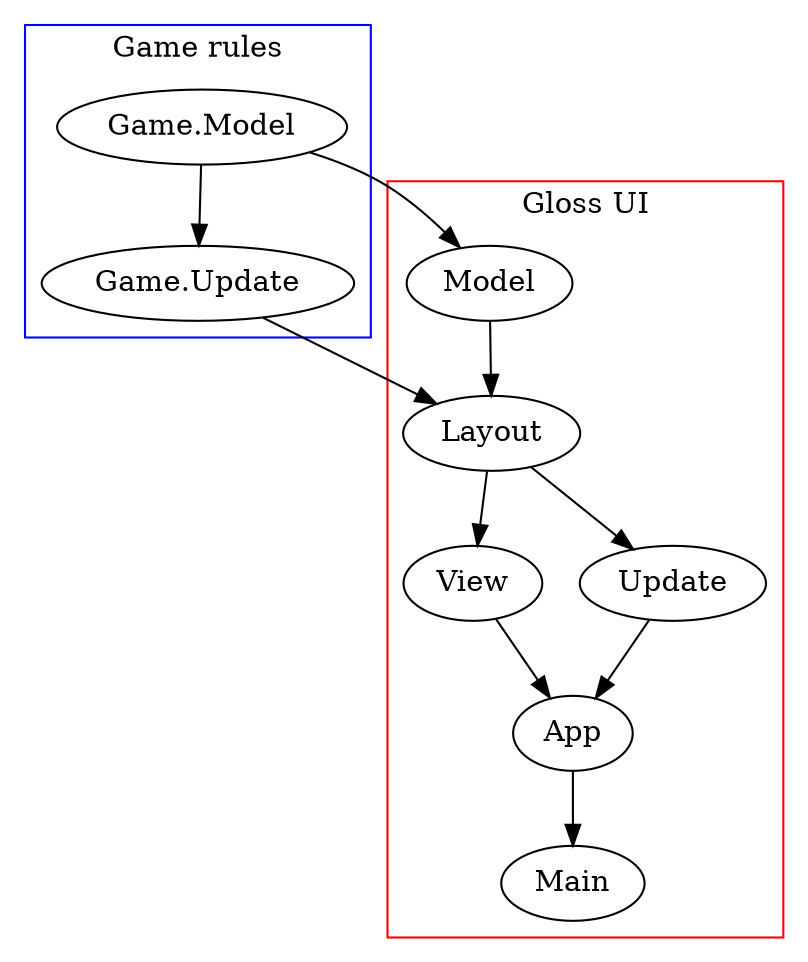 digraph {

  subgraph cluster_0 {
    label="Game rules"
    color=blue
    "Game.Model" -> "Game.Update"
  }

  subgraph cluster_1 {
    label="Gloss UI"
    color=red

    { rank=n; View } // Show View to the left of Update

    "Game.Model" -> Model
    "Game.Update" -> Layout
    Model -> Layout
    Layout -> Update
    Layout -> View
    Update -> App
    View -> App
    App -> Main
  }
}
